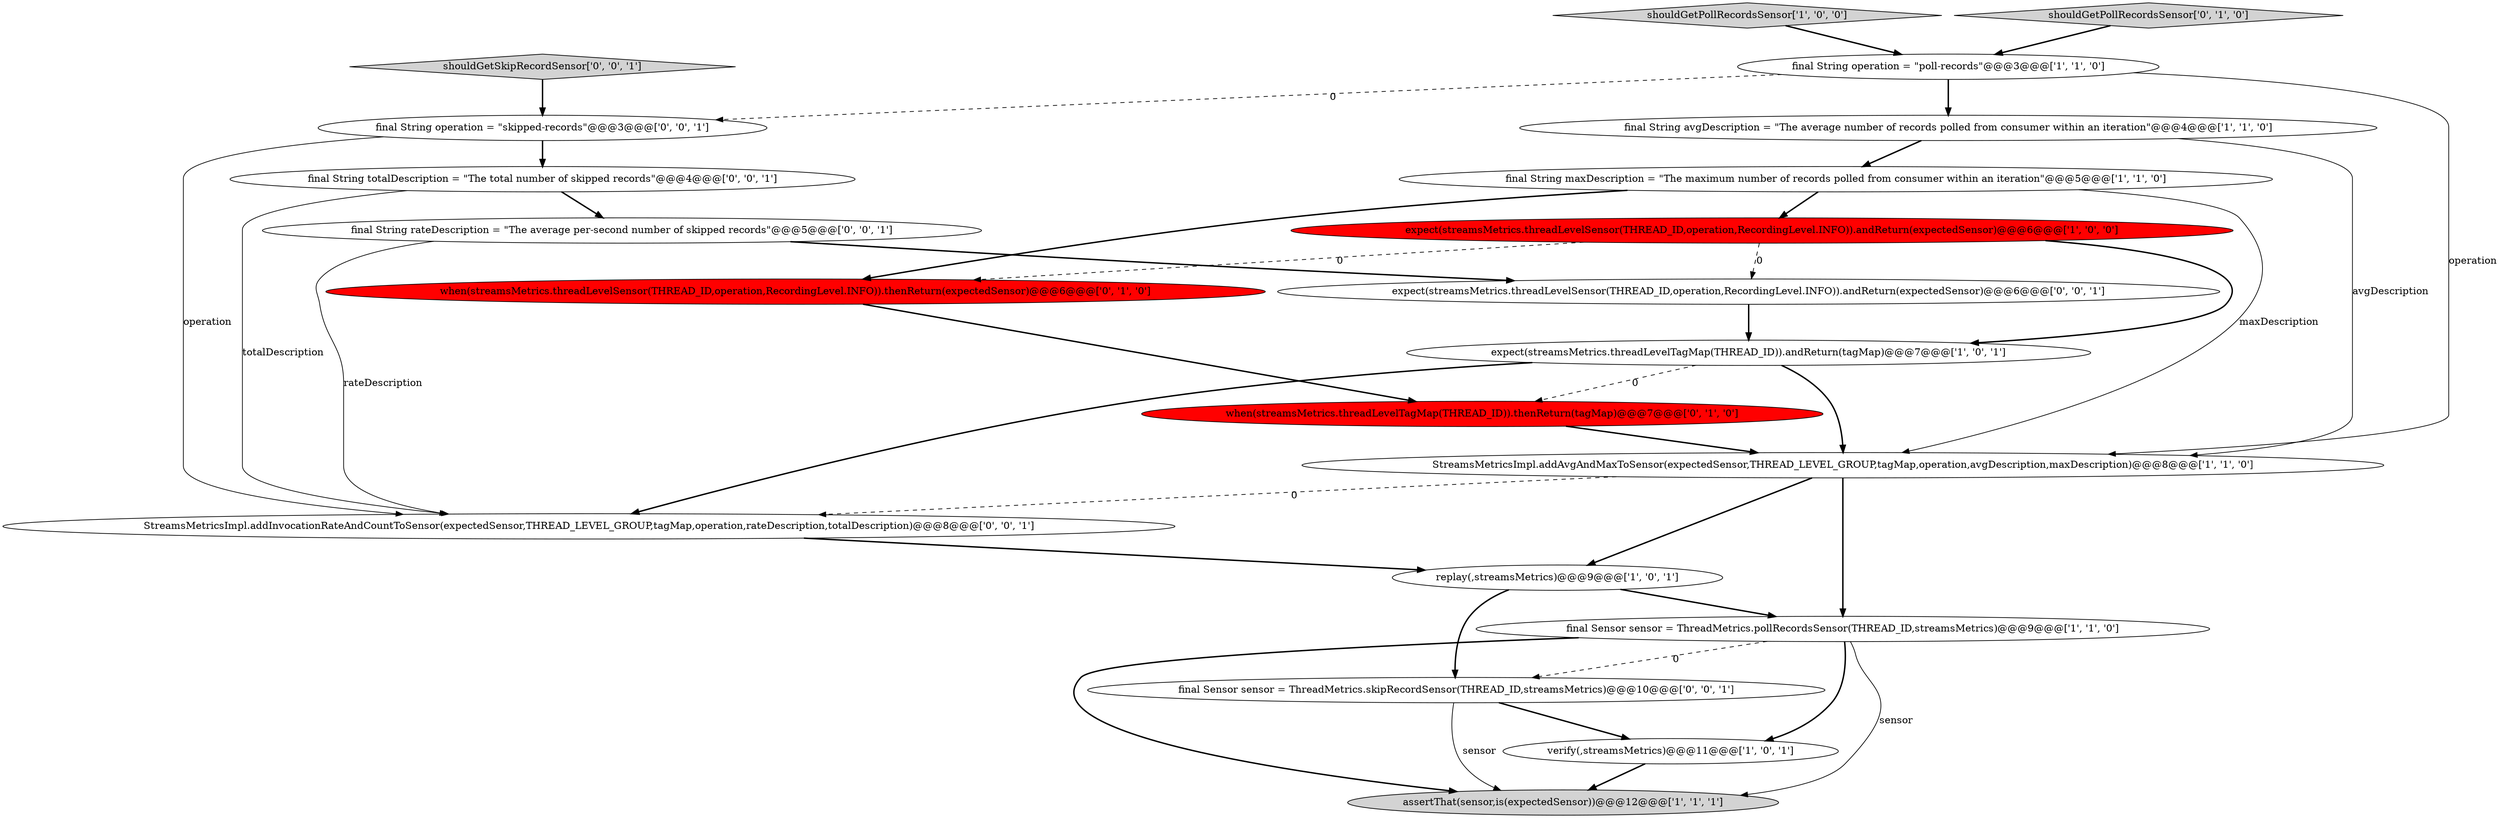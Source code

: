 digraph {
10 [style = filled, label = "final String maxDescription = \"The maximum number of records polled from consumer within an iteration\"@@@5@@@['1', '1', '0']", fillcolor = white, shape = ellipse image = "AAA0AAABBB1BBB"];
11 [style = filled, label = "when(streamsMetrics.threadLevelSensor(THREAD_ID,operation,RecordingLevel.INFO)).thenReturn(expectedSensor)@@@6@@@['0', '1', '0']", fillcolor = red, shape = ellipse image = "AAA1AAABBB2BBB"];
20 [style = filled, label = "final Sensor sensor = ThreadMetrics.skipRecordSensor(THREAD_ID,streamsMetrics)@@@10@@@['0', '0', '1']", fillcolor = white, shape = ellipse image = "AAA0AAABBB3BBB"];
0 [style = filled, label = "assertThat(sensor,is(expectedSensor))@@@12@@@['1', '1', '1']", fillcolor = lightgray, shape = ellipse image = "AAA0AAABBB1BBB"];
14 [style = filled, label = "final String rateDescription = \"The average per-second number of skipped records\"@@@5@@@['0', '0', '1']", fillcolor = white, shape = ellipse image = "AAA0AAABBB3BBB"];
19 [style = filled, label = "final String operation = \"skipped-records\"@@@3@@@['0', '0', '1']", fillcolor = white, shape = ellipse image = "AAA0AAABBB3BBB"];
5 [style = filled, label = "final String avgDescription = \"The average number of records polled from consumer within an iteration\"@@@4@@@['1', '1', '0']", fillcolor = white, shape = ellipse image = "AAA0AAABBB1BBB"];
7 [style = filled, label = "verify(,streamsMetrics)@@@11@@@['1', '0', '1']", fillcolor = white, shape = ellipse image = "AAA0AAABBB1BBB"];
6 [style = filled, label = "replay(,streamsMetrics)@@@9@@@['1', '0', '1']", fillcolor = white, shape = ellipse image = "AAA0AAABBB1BBB"];
16 [style = filled, label = "final String totalDescription = \"The total number of skipped records\"@@@4@@@['0', '0', '1']", fillcolor = white, shape = ellipse image = "AAA0AAABBB3BBB"];
18 [style = filled, label = "expect(streamsMetrics.threadLevelSensor(THREAD_ID,operation,RecordingLevel.INFO)).andReturn(expectedSensor)@@@6@@@['0', '0', '1']", fillcolor = white, shape = ellipse image = "AAA0AAABBB3BBB"];
1 [style = filled, label = "final Sensor sensor = ThreadMetrics.pollRecordsSensor(THREAD_ID,streamsMetrics)@@@9@@@['1', '1', '0']", fillcolor = white, shape = ellipse image = "AAA0AAABBB1BBB"];
4 [style = filled, label = "final String operation = \"poll-records\"@@@3@@@['1', '1', '0']", fillcolor = white, shape = ellipse image = "AAA0AAABBB1BBB"];
3 [style = filled, label = "expect(streamsMetrics.threadLevelSensor(THREAD_ID,operation,RecordingLevel.INFO)).andReturn(expectedSensor)@@@6@@@['1', '0', '0']", fillcolor = red, shape = ellipse image = "AAA1AAABBB1BBB"];
2 [style = filled, label = "shouldGetPollRecordsSensor['1', '0', '0']", fillcolor = lightgray, shape = diamond image = "AAA0AAABBB1BBB"];
13 [style = filled, label = "when(streamsMetrics.threadLevelTagMap(THREAD_ID)).thenReturn(tagMap)@@@7@@@['0', '1', '0']", fillcolor = red, shape = ellipse image = "AAA1AAABBB2BBB"];
12 [style = filled, label = "shouldGetPollRecordsSensor['0', '1', '0']", fillcolor = lightgray, shape = diamond image = "AAA0AAABBB2BBB"];
15 [style = filled, label = "shouldGetSkipRecordSensor['0', '0', '1']", fillcolor = lightgray, shape = diamond image = "AAA0AAABBB3BBB"];
8 [style = filled, label = "expect(streamsMetrics.threadLevelTagMap(THREAD_ID)).andReturn(tagMap)@@@7@@@['1', '0', '1']", fillcolor = white, shape = ellipse image = "AAA0AAABBB1BBB"];
9 [style = filled, label = "StreamsMetricsImpl.addAvgAndMaxToSensor(expectedSensor,THREAD_LEVEL_GROUP,tagMap,operation,avgDescription,maxDescription)@@@8@@@['1', '1', '0']", fillcolor = white, shape = ellipse image = "AAA0AAABBB1BBB"];
17 [style = filled, label = "StreamsMetricsImpl.addInvocationRateAndCountToSensor(expectedSensor,THREAD_LEVEL_GROUP,tagMap,operation,rateDescription,totalDescription)@@@8@@@['0', '0', '1']", fillcolor = white, shape = ellipse image = "AAA0AAABBB3BBB"];
5->10 [style = bold, label=""];
5->9 [style = solid, label="avgDescription"];
16->17 [style = solid, label="totalDescription"];
14->17 [style = solid, label="rateDescription"];
17->6 [style = bold, label=""];
3->18 [style = dashed, label="0"];
10->9 [style = solid, label="maxDescription"];
10->3 [style = bold, label=""];
7->0 [style = bold, label=""];
1->0 [style = bold, label=""];
15->19 [style = bold, label=""];
2->4 [style = bold, label=""];
1->7 [style = bold, label=""];
20->0 [style = solid, label="sensor"];
9->6 [style = bold, label=""];
19->16 [style = bold, label=""];
4->9 [style = solid, label="operation"];
8->13 [style = dashed, label="0"];
1->20 [style = dashed, label="0"];
8->17 [style = bold, label=""];
6->20 [style = bold, label=""];
6->1 [style = bold, label=""];
12->4 [style = bold, label=""];
3->8 [style = bold, label=""];
9->17 [style = dashed, label="0"];
11->13 [style = bold, label=""];
8->9 [style = bold, label=""];
16->14 [style = bold, label=""];
4->19 [style = dashed, label="0"];
14->18 [style = bold, label=""];
18->8 [style = bold, label=""];
13->9 [style = bold, label=""];
1->0 [style = solid, label="sensor"];
19->17 [style = solid, label="operation"];
20->7 [style = bold, label=""];
9->1 [style = bold, label=""];
4->5 [style = bold, label=""];
3->11 [style = dashed, label="0"];
10->11 [style = bold, label=""];
}
